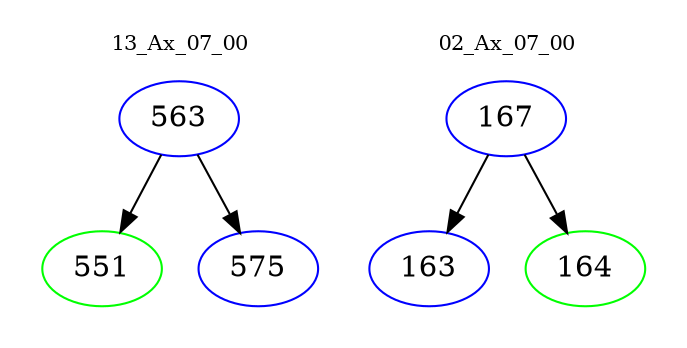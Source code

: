 digraph{
subgraph cluster_0 {
color = white
label = "13_Ax_07_00";
fontsize=10;
T0_563 [label="563", color="blue"]
T0_563 -> T0_551 [color="black"]
T0_551 [label="551", color="green"]
T0_563 -> T0_575 [color="black"]
T0_575 [label="575", color="blue"]
}
subgraph cluster_1 {
color = white
label = "02_Ax_07_00";
fontsize=10;
T1_167 [label="167", color="blue"]
T1_167 -> T1_163 [color="black"]
T1_163 [label="163", color="blue"]
T1_167 -> T1_164 [color="black"]
T1_164 [label="164", color="green"]
}
}
